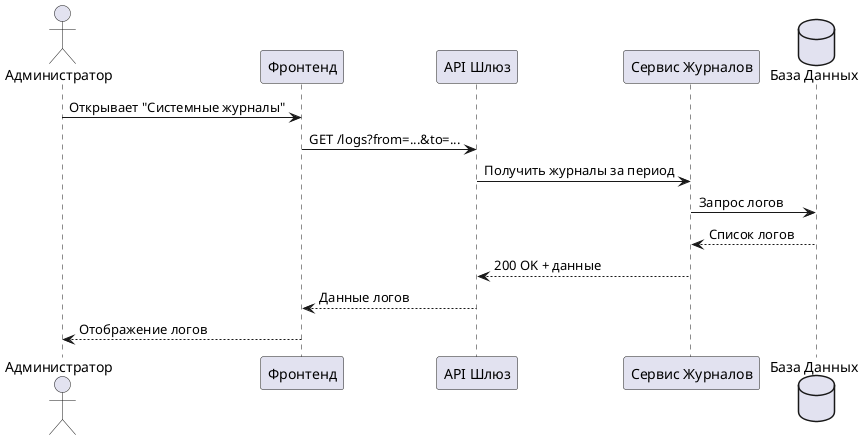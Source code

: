 @startuml ViewSystemLogs 
actor Администратор
participant "Фронтенд" as FE
participant "API Шлюз" as API
participant "Сервис Журналов" as LogService
database "База Данных" as DB

Администратор -> FE: Открывает "Системные журналы"
FE -> API: GET /logs?from=...&to=...
API -> LogService: Получить журналы за период
LogService -> DB: Запрос логов
DB --> LogService: Список логов
LogService --> API: 200 OK + данные
API --> FE: Данные логов
FE --> Администратор: Отображение логов
@enduml